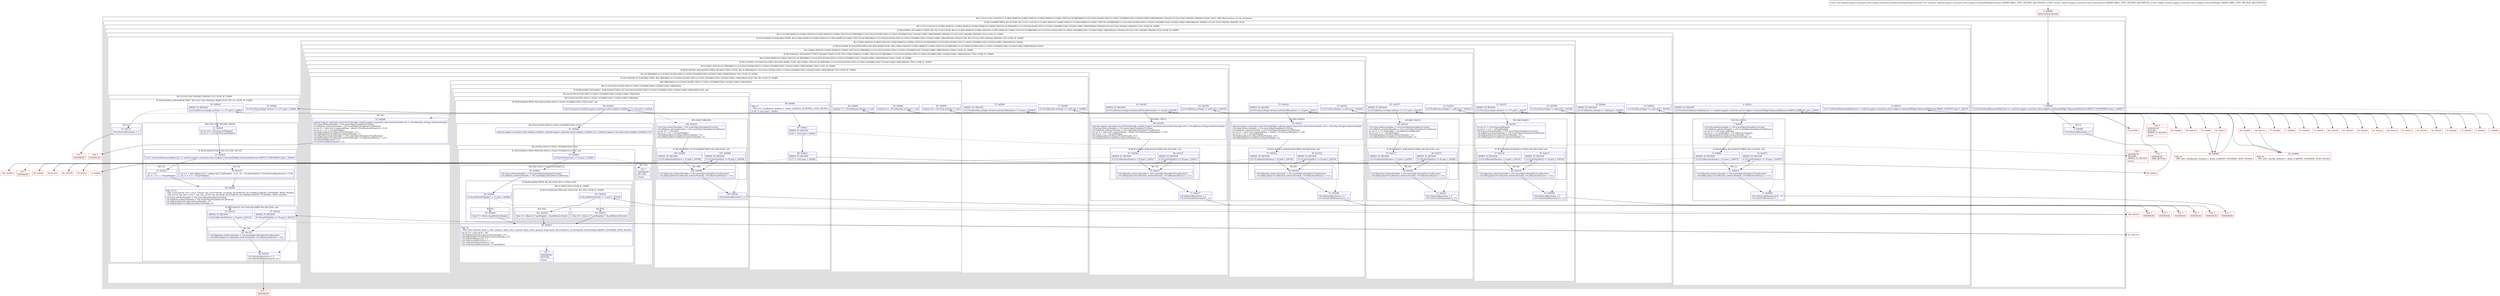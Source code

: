 digraph "CFG forandroid.support.constraint.solver.widgets.Optimizer.checkVerticalSimpleDependency(Landroid\/support\/constraint\/solver\/widgets\/ConstraintWidgetContainer;Landroid\/support\/constraint\/solver\/LinearSystem;Landroid\/support\/constraint\/solver\/widgets\/ConstraintWidget;)V" {
subgraph cluster_Region_1867225156 {
label = "R(1:(1:2)(1:(3:7|(1:11)|12)(1:(1:(3:36|(1:40)|41)(1:(3:46|(1:50)|51)(1:(3:56|(1:60)|61)(1:(3:66|(1:70)|71)(1:(4:78|81|84|(1:(1:(2:(2:91|(2:(4:93|(1:95)(1:(1:102)(1:103))|96|123)|(1:122)))|(3:104|(1:108)|109)))))(1:76))))))(1:(5:21|(1:23)(1:30)|24|(1:28)|29)(1:31))))) | DECL_VAR: float position, int top, int bottom\l";
node [shape=record,color=blue];
subgraph cluster_IfRegion_800837730 {
label = "IF [B:1:0x0006] THEN: R(1:2) ELSE: R(1:(3:7|(1:11)|12)(1:(1:(3:36|(1:40)|41)(1:(3:46|(1:50)|51)(1:(3:56|(1:60)|61)(1:(3:66|(1:70)|71)(1:(4:78|81|84|(1:(1:(2:(2:91|(2:(4:93|(1:95)(1:(1:102)(1:103))|96|123)|(1:122)))|(3:104|(1:108)|109)))))(1:76))))))(1:(5:21|(1:23)(1:30)|24|(1:28)|29)(1:31))))";
node [shape=record,color=blue];
Node_1 [shape=record,label="{1\:\ 0x0006|if (r19.mVerticalDimensionBehaviour == android.support.constraint.solver.widgets.ConstraintWidget.DimensionBehaviour.MATCH_CONSTRAINT) goto L_0x0008\l}"];
subgraph cluster_Region_2104662229 {
label = "R(1:2)";
node [shape=record,color=blue];
Node_2 [shape=record,label="{2\:\ 0x0008|r19.mVerticalResolution = 1\l}"];
}
subgraph cluster_Region_565067450 {
label = "R(1:(3:7|(1:11)|12)(1:(1:(3:36|(1:40)|41)(1:(3:46|(1:50)|51)(1:(3:56|(1:60)|61)(1:(3:66|(1:70)|71)(1:(4:78|81|84|(1:(1:(2:(2:91|(2:(4:93|(1:95)(1:(1:102)(1:103))|96|123)|(1:122)))|(3:104|(1:108)|109)))))(1:76))))))(1:(5:21|(1:23)(1:30)|24|(1:28)|29)(1:31)))) | ELSE_IF_CHAIN\l";
node [shape=record,color=blue];
subgraph cluster_IfRegion_303307635 {
label = "IF [B:4:0x0014, B:6:0x001c] THEN: R(3:7|(1:11)|12) ELSE: R(1:(1:(3:36|(1:40)|41)(1:(3:46|(1:50)|51)(1:(3:56|(1:60)|61)(1:(3:66|(1:70)|71)(1:(4:78|81|84|(1:(1:(2:(2:91|(2:(4:93|(1:95)(1:(1:102)(1:103))|96|123)|(1:122)))|(3:104|(1:108)|109)))))(1:76))))))(1:(5:21|(1:23)(1:30)|24|(1:28)|29)(1:31))) | ELSE_IF_CHAIN\l";
node [shape=record,color=blue];
Node_4 [shape=record,label="{4\:\ 0x0014|if (r17.mVerticalDimensionBehaviour != android.support.constraint.solver.widgets.ConstraintWidget.DimensionBehaviour.WRAP_CONTENT) goto L_0x0016\l}"];
Node_6 [shape=record,label="{6\:\ 0x001c|ADDED_TO_REGION\l|if (r19.mVerticalDimensionBehaviour == android.support.constraint.solver.widgets.ConstraintWidget.DimensionBehaviour.MATCH_PARENT) goto L_0x001e\l}"];
subgraph cluster_Region_626515828 {
label = "R(3:7|(1:11)|12)";
node [shape=record,color=blue];
Node_7 [shape=record,label="{7\:\ 0x001e|r19.mTop.mSolverVariable = r18.createObjectVariable(r19.mTop)\lr19.mBottom.mSolverVariable = r18.createObjectVariable(r19.mBottom)\lint int r11 = r19.mTop.mMargin\lint int r1 = r17.getHeight() \- r19.mBottom.mMargin\lr18.addEquality(r19.mTop.mSolverVariable, r11)\lr18.addEquality(r19.mBottom.mSolverVariable, r1)\l}"];
subgraph cluster_IfRegion_1675489683 {
label = "IF [B:8:0x006a, B:10:0x0072] THEN: R(1:11) ELSE: null";
node [shape=record,color=blue];
Node_8 [shape=record,label="{8\:\ 0x006a|ADDED_TO_REGION\l|if (r19.mBaselineDistance \> 0) goto L_0x0074\l}"];
Node_10 [shape=record,label="{10\:\ 0x0072|ADDED_TO_REGION\l|if (r19.getVisibility() == 8) goto L_0x0074\l}"];
subgraph cluster_Region_346222299 {
label = "R(1:11)";
node [shape=record,color=blue];
Node_11 [shape=record,label="{11\:\ 0x0074|r19.mBaseline.mSolverVariable = r18.createObjectVariable(r19.mBaseline)\lr18.addEquality(r19.mBaseline.mSolverVariable, r19.mBaselineDistance + r11)\l}"];
}
}
Node_12 [shape=record,label="{12\:\ 0x0094|r19.setVerticalDimension(r11, r1)\lr19.mVerticalResolution = 2\l}"];
}
subgraph cluster_Region_176191757 {
label = "R(1:(1:(3:36|(1:40)|41)(1:(3:46|(1:50)|51)(1:(3:56|(1:60)|61)(1:(3:66|(1:70)|71)(1:(4:78|81|84|(1:(1:(2:(2:91|(2:(4:93|(1:95)(1:(1:102)(1:103))|96|123)|(1:122)))|(3:104|(1:108)|109)))))(1:76))))))(1:(5:21|(1:23)(1:30)|24|(1:28)|29)(1:31))) | ELSE_IF_CHAIN\l";
node [shape=record,color=blue];
subgraph cluster_IfRegion_1510726921 {
label = "IF [B:14:0x00a6, B:16:0x00ae] THEN: R(1:(3:36|(1:40)|41)(1:(3:46|(1:50)|51)(1:(3:56|(1:60)|61)(1:(3:66|(1:70)|71)(1:(4:78|81|84|(1:(1:(2:(2:91|(2:(4:93|(1:95)(1:(1:102)(1:103))|96|123)|(1:122)))|(3:104|(1:108)|109)))))(1:76)))))) ELSE: R(1:(5:21|(1:23)(1:30)|24|(1:28)|29)(1:31)) | ELSE_IF_CHAIN\l";
node [shape=record,color=blue];
Node_14 [shape=record,label="{14\:\ 0x00a6|if (r19.mTop.mTarget == null) goto L_0x0183\l}"];
Node_16 [shape=record,label="{16\:\ 0x00ae|ADDED_TO_REGION\l|if (r19.mBottom.mTarget == null) goto L_0x0183\l}"];
subgraph cluster_Region_1760991928 {
label = "R(1:(3:36|(1:40)|41)(1:(3:46|(1:50)|51)(1:(3:56|(1:60)|61)(1:(3:66|(1:70)|71)(1:(4:78|81|84|(1:(1:(2:(2:91|(2:(4:93|(1:95)(1:(1:102)(1:103))|96|123)|(1:122)))|(3:104|(1:108)|109)))))(1:76))))))";
node [shape=record,color=blue];
subgraph cluster_IfRegion_1680584540 {
label = "IF [B:33:0x0189, B:35:0x0195] THEN: R(3:36|(1:40)|41) ELSE: R(1:(3:46|(1:50)|51)(1:(3:56|(1:60)|61)(1:(3:66|(1:70)|71)(1:(4:78|81|84|(1:(1:(2:(2:91|(2:(4:93|(1:95)(1:(1:102)(1:103))|96|123)|(1:122)))|(3:104|(1:108)|109)))))(1:76)))))";
node [shape=record,color=blue];
Node_33 [shape=record,label="{33\:\ 0x0189|if (r19.mTop.mTarget != null) goto L_0x018b\l}"];
Node_35 [shape=record,label="{35\:\ 0x0195|ADDED_TO_REGION\l|if (r19.mTop.mTarget.mOwner == r17) goto L_0x0197\l}"];
subgraph cluster_Region_440838333 {
label = "R(3:36|(1:40)|41)";
node [shape=record,color=blue];
Node_36 [shape=record,label="{36\:\ 0x0197|int int r11 = r19.mTop.getMargin()\lint int r1 = r11 + r19.getHeight()\lr19.mTop.mSolverVariable = r18.createObjectVariable(r19.mTop)\lr19.mBottom.mSolverVariable = r18.createObjectVariable(r19.mBottom)\lr18.addEquality(r19.mTop.mSolverVariable, r11)\lr18.addEquality(r19.mBottom.mSolverVariable, r1)\l}"];
subgraph cluster_IfRegion_1844112069 {
label = "IF [B:37:0x01df, B:39:0x01e7] THEN: R(1:40) ELSE: null";
node [shape=record,color=blue];
Node_37 [shape=record,label="{37\:\ 0x01df|ADDED_TO_REGION\l|if (r19.mBaselineDistance \> 0) goto L_0x01e9\l}"];
Node_39 [shape=record,label="{39\:\ 0x01e7|ADDED_TO_REGION\l|if (r19.getVisibility() == 8) goto L_0x01e9\l}"];
subgraph cluster_Region_2076462237 {
label = "R(1:40)";
node [shape=record,color=blue];
Node_40 [shape=record,label="{40\:\ 0x01e9|r19.mBaseline.mSolverVariable = r18.createObjectVariable(r19.mBaseline)\lr18.addEquality(r19.mBaseline.mSolverVariable, r19.mBaselineDistance + r11)\l}"];
}
}
Node_41 [shape=record,label="{41\:\ 0x0209|r19.mVerticalResolution = 2\lr19.setVerticalDimension(r11, r1)\l}"];
}
subgraph cluster_Region_1762496996 {
label = "R(1:(3:46|(1:50)|51)(1:(3:56|(1:60)|61)(1:(3:66|(1:70)|71)(1:(4:78|81|84|(1:(1:(2:(2:91|(2:(4:93|(1:95)(1:(1:102)(1:103))|96|123)|(1:122)))|(3:104|(1:108)|109)))))(1:76))))) | ELSE_IF_CHAIN\l";
node [shape=record,color=blue];
subgraph cluster_IfRegion_905110823 {
label = "IF [B:43:0x021b, B:45:0x0227] THEN: R(3:46|(1:50)|51) ELSE: R(1:(3:56|(1:60)|61)(1:(3:66|(1:70)|71)(1:(4:78|81|84|(1:(1:(2:(2:91|(2:(4:93|(1:95)(1:(1:102)(1:103))|96|123)|(1:122)))|(3:104|(1:108)|109)))))(1:76)))) | ELSE_IF_CHAIN\l";
node [shape=record,color=blue];
Node_43 [shape=record,label="{43\:\ 0x021b|if (r19.mBottom.mTarget != null) goto L_0x021d\l}"];
Node_45 [shape=record,label="{45\:\ 0x0227|ADDED_TO_REGION\l|if (r19.mBottom.mTarget.mOwner == r17) goto L_0x0229\l}"];
subgraph cluster_Region_584240572 {
label = "R(3:46|(1:50)|51)";
node [shape=record,color=blue];
Node_46 [shape=record,label="{46\:\ 0x0229|r19.mTop.mSolverVariable = r18.createObjectVariable(r19.mTop)\lr19.mBottom.mSolverVariable = r18.createObjectVariable(r19.mBottom)\lint int r1 = r17.getHeight() \- r19.mBottom.getMargin()\lint int r11 = r1 \- r19.getHeight()\lr18.addEquality(r19.mTop.mSolverVariable, r11)\lr18.addEquality(r19.mBottom.mSolverVariable, r1)\l}"];
subgraph cluster_IfRegion_203091338 {
label = "IF [B:47:0x0277, B:49:0x027f] THEN: R(1:50) ELSE: null";
node [shape=record,color=blue];
Node_47 [shape=record,label="{47\:\ 0x0277|ADDED_TO_REGION\l|if (r19.mBaselineDistance \> 0) goto L_0x0281\l}"];
Node_49 [shape=record,label="{49\:\ 0x027f|ADDED_TO_REGION\l|if (r19.getVisibility() == 8) goto L_0x0281\l}"];
subgraph cluster_Region_133391452 {
label = "R(1:50)";
node [shape=record,color=blue];
Node_50 [shape=record,label="{50\:\ 0x0281|r19.mBaseline.mSolverVariable = r18.createObjectVariable(r19.mBaseline)\lr18.addEquality(r19.mBaseline.mSolverVariable, r19.mBaselineDistance + r11)\l}"];
}
}
Node_51 [shape=record,label="{51\:\ 0x02a1|r19.mVerticalResolution = 2\lr19.setVerticalDimension(r11, r1)\l}"];
}
subgraph cluster_Region_916230670 {
label = "R(1:(3:56|(1:60)|61)(1:(3:66|(1:70)|71)(1:(4:78|81|84|(1:(1:(2:(2:91|(2:(4:93|(1:95)(1:(1:102)(1:103))|96|123)|(1:122)))|(3:104|(1:108)|109)))))(1:76)))) | ELSE_IF_CHAIN\l";
node [shape=record,color=blue];
subgraph cluster_IfRegion_857450376 {
label = "IF [B:53:0x02b3, B:55:0x02c0] THEN: R(3:56|(1:60)|61) ELSE: R(1:(3:66|(1:70)|71)(1:(4:78|81|84|(1:(1:(2:(2:91|(2:(4:93|(1:95)(1:(1:102)(1:103))|96|123)|(1:122)))|(3:104|(1:108)|109)))))(1:76))) | ELSE_IF_CHAIN\l";
node [shape=record,color=blue];
Node_53 [shape=record,label="{53\:\ 0x02b3|if (r19.mTop.mTarget != null) goto L_0x02b5\l}"];
Node_55 [shape=record,label="{55\:\ 0x02c0|ADDED_TO_REGION\l|if (r19.mTop.mTarget.mOwner.mVerticalResolution == 2) goto L_0x02c2\l}"];
subgraph cluster_Region_1078705275 {
label = "R(3:56|(1:60)|61)";
node [shape=record,color=blue];
Node_56 [shape=record,label="{56\:\ 0x02c2|android.support.constraint.solver.SolverVariable android.support.constraint.solver.SolverVariable r10 = r19.mTop.mTarget.mSolverVariable\lr19.mTop.mSolverVariable = r18.createObjectVariable(r19.mTop)\lr19.mBottom.mSolverVariable = r18.createObjectVariable(r19.mBottom)\lint int r11 = (int) (r10.computedValue + ((float) r19.mTop.getMargin()) + 0.5f)\lint int r1 = r11 + r19.getHeight()\lr18.addEquality(r19.mTop.mSolverVariable, r11)\lr18.addEquality(r19.mBottom.mSolverVariable, r1)\l}"];
subgraph cluster_IfRegion_300066577 {
label = "IF [B:57:0x031a, B:59:0x0322] THEN: R(1:60) ELSE: null";
node [shape=record,color=blue];
Node_57 [shape=record,label="{57\:\ 0x031a|ADDED_TO_REGION\l|if (r19.mBaselineDistance \> 0) goto L_0x0324\l}"];
Node_59 [shape=record,label="{59\:\ 0x0322|ADDED_TO_REGION\l|if (r19.getVisibility() == 8) goto L_0x0324\l}"];
subgraph cluster_Region_1656775788 {
label = "R(1:60)";
node [shape=record,color=blue];
Node_60 [shape=record,label="{60\:\ 0x0324|r19.mBaseline.mSolverVariable = r18.createObjectVariable(r19.mBaseline)\lr18.addEquality(r19.mBaseline.mSolverVariable, r19.mBaselineDistance + r11)\l}"];
}
}
Node_61 [shape=record,label="{61\:\ 0x0344|r19.mVerticalResolution = 2\lr19.setVerticalDimension(r11, r1)\l}"];
}
subgraph cluster_Region_1246719514 {
label = "R(1:(3:66|(1:70)|71)(1:(4:78|81|84|(1:(1:(2:(2:91|(2:(4:93|(1:95)(1:(1:102)(1:103))|96|123)|(1:122)))|(3:104|(1:108)|109)))))(1:76))) | ELSE_IF_CHAIN\l";
node [shape=record,color=blue];
subgraph cluster_IfRegion_412195263 {
label = "IF [B:63:0x0356, B:65:0x0363] THEN: R(3:66|(1:70)|71) ELSE: R(1:(4:78|81|84|(1:(1:(2:(2:91|(2:(4:93|(1:95)(1:(1:102)(1:103))|96|123)|(1:122)))|(3:104|(1:108)|109)))))(1:76)) | ELSE_IF_CHAIN\l";
node [shape=record,color=blue];
Node_63 [shape=record,label="{63\:\ 0x0356|if (r19.mBottom.mTarget != null) goto L_0x0358\l}"];
Node_65 [shape=record,label="{65\:\ 0x0363|ADDED_TO_REGION\l|if (r19.mBottom.mTarget.mOwner.mVerticalResolution == 2) goto L_0x0365\l}"];
subgraph cluster_Region_136908671 {
label = "R(3:66|(1:70)|71)";
node [shape=record,color=blue];
Node_66 [shape=record,label="{66\:\ 0x0365|android.support.constraint.solver.SolverVariable android.support.constraint.solver.SolverVariable r10 = r19.mBottom.mTarget.mSolverVariable\lr19.mTop.mSolverVariable = r18.createObjectVariable(r19.mTop)\lr19.mBottom.mSolverVariable = r18.createObjectVariable(r19.mBottom)\lint int r1 = (int) ((r10.computedValue \- ((float) r19.mBottom.getMargin())) + 0.5f)\lint int r11 = r1 \- r19.getHeight()\lr18.addEquality(r19.mTop.mSolverVariable, r11)\lr18.addEquality(r19.mBottom.mSolverVariable, r1)\l}"];
subgraph cluster_IfRegion_1985501890 {
label = "IF [B:67:0x03bd, B:69:0x03c5] THEN: R(1:70) ELSE: null";
node [shape=record,color=blue];
Node_67 [shape=record,label="{67\:\ 0x03bd|ADDED_TO_REGION\l|if (r19.mBaselineDistance \> 0) goto L_0x03c7\l}"];
Node_69 [shape=record,label="{69\:\ 0x03c5|ADDED_TO_REGION\l|if (r19.getVisibility() == 8) goto L_0x03c7\l}"];
subgraph cluster_Region_1150038291 {
label = "R(1:70)";
node [shape=record,color=blue];
Node_70 [shape=record,label="{70\:\ 0x03c7|r19.mBaseline.mSolverVariable = r18.createObjectVariable(r19.mBaseline)\lr18.addEquality(r19.mBaseline.mSolverVariable, r19.mBaselineDistance + r11)\l}"];
}
}
Node_71 [shape=record,label="{71\:\ 0x03e7|r19.mVerticalResolution = 2\lr19.setVerticalDimension(r11, r1)\l}"];
}
subgraph cluster_Region_1921429815 {
label = "R(1:(4:78|81|84|(1:(1:(2:(2:91|(2:(4:93|(1:95)(1:(1:102)(1:103))|96|123)|(1:122)))|(3:104|(1:108)|109)))))(1:76)) | ELSE_IF_CHAIN\l";
node [shape=record,color=blue];
subgraph cluster_IfRegion_1124609731 {
label = "IF [B:73:0x03f9, B:75:0x0406] THEN: R(4:78|81|84|(1:(1:(2:(2:91|(2:(4:93|(1:95)(1:(1:102)(1:103))|96|123)|(1:122)))|(3:104|(1:108)|109))))) ELSE: R(1:76) | ELSE_IF_CHAIN\l";
node [shape=record,color=blue];
Node_73 [shape=record,label="{73\:\ 0x03f9|if (r19.mBaseline.mTarget == null) goto L_0x0484\l}"];
Node_75 [shape=record,label="{75\:\ 0x0406|ADDED_TO_REGION\l|if (r19.mBaseline.mTarget.mOwner.mVerticalResolution != 2) goto L_0x0484\l}"];
subgraph cluster_Region_2073797908 {
label = "R(4:78|81|84|(1:(1:(2:(2:91|(2:(4:93|(1:95)(1:(1:102)(1:103))|96|123)|(1:122)))|(3:104|(1:108)|109)))))";
node [shape=record,color=blue];
Node_78 [shape=record,label="{78\:\ 0x048a|boolean r6 = r19.mBaseline.mTarget != null\l}"];
Node_81 [shape=record,label="{81\:\ 0x0493|boolean r8 = r19.mTop.mTarget != null\l}"];
Node_84 [shape=record,label="{84\:\ 0x049c|boolean r7 = r19.mBottom.mTarget != null\l}"];
subgraph cluster_Region_1472207740 {
label = "R(1:(1:(2:(2:91|(2:(4:93|(1:95)(1:(1:102)(1:103))|96|123)|(1:122)))|(3:104|(1:108)|109))))";
node [shape=record,color=blue];
subgraph cluster_IfRegion_2127778093 {
label = "IF [B:86:0x049f, B:87:0x04a1, B:88:0x04a3] THEN: R(1:(2:(2:91|(2:(4:93|(1:95)(1:(1:102)(1:103))|96|123)|(1:122)))|(3:104|(1:108)|109))) ELSE: null";
node [shape=record,color=blue];
Node_86 [shape=record,label="{86\:\ 0x049f|PHI: r7 \l  PHI: (r7v1 'hasBottom' boolean) =  binds: [] A[DONT_GENERATE, DONT_INLINE]\l|if (r6 != true) goto L_0x04a1\l}"];
Node_87 [shape=record,label="{87\:\ 0x04a1|ADDED_TO_REGION\l|if (r8 != true) goto L_0x04a3\l}"];
Node_88 [shape=record,label="{88\:\ 0x04a3|ADDED_TO_REGION\l|if (r7 != true) goto L_0x04a5\l}"];
subgraph cluster_Region_1668990220 {
label = "R(1:(2:(2:91|(2:(4:93|(1:95)(1:(1:102)(1:103))|96|123)|(1:122)))|(3:104|(1:108)|109)))";
node [shape=record,color=blue];
subgraph cluster_Region_615702365 {
label = "R(2:(2:91|(2:(4:93|(1:95)(1:(1:102)(1:103))|96|123)|(1:122)))|(3:104|(1:108)|109))";
node [shape=record,color=blue];
subgraph cluster_IfRegion_651072318 {
label = "IF [B:90:0x04a9] THEN: R(2:91|(2:(4:93|(1:95)(1:(1:102)(1:103))|96|123)|(1:122))) ELSE: null";
node [shape=record,color=blue];
Node_90 [shape=record,label="{90\:\ 0x04a9|if ((r19 instanceof android.support.constraint.solver.widgets.Guideline) == true) goto L_0x04ab\l}"];
subgraph cluster_Region_925532877 {
label = "R(2:91|(2:(4:93|(1:95)(1:(1:102)(1:103))|96|123)|(1:122)))";
node [shape=record,color=blue];
Node_91 [shape=record,label="{91\:\ 0x04ab|android.support.constraint.solver.widgets.Guideline android.support.constraint.solver.widgets.Guideline r4 = (android.support.constraint.solver.widgets.Guideline) r19\l}"];
subgraph cluster_Region_1895987040 {
label = "R(2:(4:93|(1:95)(1:(1:102)(1:103))|96|123)|(1:122))";
node [shape=record,color=blue];
subgraph cluster_IfRegion_1402267452 {
label = "IF [B:92:0x04b3] THEN: R(4:93|(1:95)(1:(1:102)(1:103))|96|123) ELSE: null";
node [shape=record,color=blue];
Node_92 [shape=record,label="{92\:\ 0x04b3|if (r4.getOrientation() == 0) goto L_0x04b5\l}"];
subgraph cluster_Region_825671359 {
label = "R(4:93|(1:95)(1:(1:102)(1:103))|96|123)";
node [shape=record,color=blue];
Node_93 [shape=record,label="{93\:\ 0x04b5|r19.mTop.mSolverVariable = r18.createObjectVariable(r19.mTop)\lr19.mBottom.mSolverVariable = r18.createObjectVariable(r19.mBottom)\l}"];
subgraph cluster_IfRegion_634012092 {
label = "IF [B:94:0x04db] THEN: R(1:95) ELSE: R(1:(1:102)(1:103))";
node [shape=record,color=blue];
Node_94 [shape=record,label="{94\:\ 0x04db|if (r4.getRelativeBegin() != \-1) goto L_0x04dd\l}"];
subgraph cluster_Region_1294611328 {
label = "R(1:95)";
node [shape=record,color=blue];
Node_95 [shape=record,label="{95\:\ 0x04dd|float r9 = (float) r4.getRelativeBegin()\l}"];
}
subgraph cluster_Region_1147510505 {
label = "R(1:(1:102)(1:103)) | ELSE_IF_CHAIN\l";
node [shape=record,color=blue];
subgraph cluster_IfRegion_779480066 {
label = "IF [B:101:0x0524] THEN: R(1:102) ELSE: R(1:103) | ELSE_IF_CHAIN\l";
node [shape=record,color=blue];
Node_101 [shape=record,label="{101\:\ 0x0524|if (r4.getRelativeEnd() != \-1) goto L_0x0526\l}"];
subgraph cluster_Region_1521239031 {
label = "R(1:102)";
node [shape=record,color=blue];
Node_102 [shape=record,label="{102\:\ 0x0526|float r9 = (float) (r17.getHeight() \- r4.getRelativeEnd())\l}"];
}
subgraph cluster_Region_765210303 {
label = "R(1:103)";
node [shape=record,color=blue];
Node_103 [shape=record,label="{103\:\ 0x0531|float r9 = ((float) r17.getHeight()) * r4.getRelativePercent()\l}"];
}
}
}
}
Node_96 [shape=record,label="{96\:\ 0x04e2|PHI: r9 \l  PHI: (r9v3 'position' float) = (r9v1 'position' float), (r9v2 'position' float), (r9v4 'position' float) binds: [B:103:0x0531, B:102:0x0526, B:95:0x04dd] A[DONT_GENERATE, DONT_INLINE]\l|int int r13 = (int) (0.5f + r9)\lr18.addEquality(r19.mTop.mSolverVariable, r13)\lr18.addEquality(r19.mBottom.mSolverVariable, r13)\lr19.mVerticalResolution = 2\lr19.mHorizontalResolution = 2\lr19.setVerticalDimension(r13, r13)\lr19.setHorizontalDimension(0, r17.getWidth())\l}"];
Node_123 [shape=record,label="{123\:\ ?|SYNTHETIC\lRETURN\l|return\l}"];
}
}
subgraph cluster_Region_1990195471 {
label = "R(1:122)";
node [shape=record,color=blue];
Node_122 [shape=record,label="{122\:\ ?|SYNTHETIC\lRETURN\l|return\l}"];
}
}
}
}
subgraph cluster_Region_722183270 {
label = "R(3:104|(1:108)|109)";
node [shape=record,color=blue];
Node_104 [shape=record,label="{104\:\ 0x053d|r19.mTop.mSolverVariable = r18.createObjectVariable(r19.mTop)\lr19.mBottom.mSolverVariable = r18.createObjectVariable(r19.mBottom)\lint int r11 = r19.getY()\lint int r1 = r11 + r19.getHeight()\lr18.addEquality(r19.mTop.mSolverVariable, r11)\lr18.addEquality(r19.mBottom.mSolverVariable, r1)\l}"];
subgraph cluster_IfRegion_614122369 {
label = "IF [B:105:0x0581, B:107:0x0589] THEN: R(1:108) ELSE: null";
node [shape=record,color=blue];
Node_105 [shape=record,label="{105\:\ 0x0581|ADDED_TO_REGION\l|if (r19.mBaselineDistance \> 0) goto L_0x058b\l}"];
Node_107 [shape=record,label="{107\:\ 0x0589|ADDED_TO_REGION\l|if (r19.getVisibility() == 8) goto L_0x058b\l}"];
subgraph cluster_Region_297744107 {
label = "R(1:108)";
node [shape=record,color=blue];
Node_108 [shape=record,label="{108\:\ 0x058b|r19.mBaseline.mSolverVariable = r18.createObjectVariable(r19.mBaseline)\lr18.addEquality(r19.mBaseline.mSolverVariable, r19.mBaselineDistance + r11)\l}"];
}
}
Node_109 [shape=record,label="{109\:\ 0x05ab|r19.mVerticalResolution = 2\l}"];
}
}
}
}
}
}
subgraph cluster_Region_815939943 {
label = "R(1:76)";
node [shape=record,color=blue];
Node_76 [shape=record,label="{76\:\ 0x0408|android.support.constraint.solver.SolverVariable android.support.constraint.solver.SolverVariable r10 = r19.mBaseline.mTarget.mSolverVariable\lr19.mTop.mSolverVariable = r18.createObjectVariable(r19.mTop)\lr19.mBottom.mSolverVariable = r18.createObjectVariable(r19.mBottom)\lint int r11 = (int) ((r10.computedValue \- ((float) r19.mBaselineDistance)) + 0.5f)\lint int r1 = r11 + r19.getHeight()\lr18.addEquality(r19.mTop.mSolverVariable, r11)\lr18.addEquality(r19.mBottom.mSolverVariable, r1)\lr19.mBaseline.mSolverVariable = r18.createObjectVariable(r19.mBaseline)\lr18.addEquality(r19.mBaseline.mSolverVariable, r19.mBaselineDistance + r11)\lr19.mVerticalResolution = 2\lr19.setVerticalDimension(r11, r1)\l}"];
}
}
}
}
}
}
}
}
}
}
}
subgraph cluster_Region_1187055877 {
label = "R(1:(5:21|(1:23)(1:30)|24|(1:28)|29)(1:31)) | ELSE_IF_CHAIN\l";
node [shape=record,color=blue];
subgraph cluster_IfRegion_784029154 {
label = "IF [B:18:0x00ba, B:20:0x00c6] THEN: R(5:21|(1:23)(1:30)|24|(1:28)|29) ELSE: R(1:31) | ELSE_IF_CHAIN\l";
node [shape=record,color=blue];
Node_18 [shape=record,label="{18\:\ 0x00ba|if (r19.mTop.mTarget.mOwner == r17) goto L_0x00bc\l}"];
Node_20 [shape=record,label="{20\:\ 0x00c6|ADDED_TO_REGION\l|if (r19.mBottom.mTarget.mOwner == r17) goto L_0x00c8\l}"];
subgraph cluster_Region_1339019636 {
label = "R(5:21|(1:23)(1:30)|24|(1:28)|29)";
node [shape=record,color=blue];
Node_21 [shape=record,label="{21\:\ 0x00c8|int int r12 = r19.mTop.getMargin()\lint int r2 = r19.mBottom.getMargin()\l}"];
subgraph cluster_IfRegion_660965051 {
label = "IF [B:22:0x00e0] THEN: R(1:23) ELSE: R(1:30)";
node [shape=record,color=blue];
Node_22 [shape=record,label="{22\:\ 0x00e0|if (r17.mVerticalDimensionBehaviour == android.support.constraint.solver.widgets.ConstraintWidget.DimensionBehaviour.MATCH_CONSTRAINT) goto L_0x00e2\l}"];
subgraph cluster_Region_1401068885 {
label = "R(1:23)";
node [shape=record,color=blue];
Node_23 [shape=record,label="{23\:\ 0x00e2|r11 = r12\lint r1 = r11 + r19.getHeight()\l}"];
}
subgraph cluster_Region_2091832536 {
label = "R(1:30)";
node [shape=record,color=blue];
Node_30 [shape=record,label="{30\:\ 0x0159|int r11 = (int) (((float) r12) + (((float) (((r17.getHeight() \- r12) \- r2) \- r19.getHeight())) * r19.mVerticalBiasPercent) + 0.5f)\lint r1 = r11 + r19.getHeight()\l}"];
}
}
Node_24 [shape=record,label="{24\:\ 0x00e9|PHI: r1 r11 \l  PHI: (r1v8 'bottom' int) = (r1v7 'bottom' int), (r1v9 'bottom' int) binds: [B:30:0x0159, B:23:0x00e2] A[DONT_GENERATE, DONT_INLINE]\l  PHI: (r11v8 'top' int) = (r11v7 'top' int), (r11v9 'top' int) binds: [B:30:0x0159, B:23:0x00e2] A[DONT_GENERATE, DONT_INLINE]\l|r19.mTop.mSolverVariable = r18.createObjectVariable(r19.mTop)\lr19.mBottom.mSolverVariable = r18.createObjectVariable(r19.mBottom)\lr18.addEquality(r19.mTop.mSolverVariable, r11)\lr18.addEquality(r19.mBottom.mSolverVariable, r1)\l}"];
subgraph cluster_IfRegion_1427234589 {
label = "IF [B:25:0x0123, B:27:0x012b] THEN: R(1:28) ELSE: null";
node [shape=record,color=blue];
Node_25 [shape=record,label="{25\:\ 0x0123|ADDED_TO_REGION\l|if (r19.mBaselineDistance \> 0) goto L_0x012d\l}"];
Node_27 [shape=record,label="{27\:\ 0x012b|ADDED_TO_REGION\l|if (r19.getVisibility() == 8) goto L_0x012d\l}"];
subgraph cluster_Region_458653083 {
label = "R(1:28)";
node [shape=record,color=blue];
Node_28 [shape=record,label="{28\:\ 0x012d|r19.mBaseline.mSolverVariable = r18.createObjectVariable(r19.mBaseline)\lr18.addEquality(r19.mBaseline.mSolverVariable, r19.mBaselineDistance + r11)\l}"];
}
}
Node_29 [shape=record,label="{29\:\ 0x014d|r19.mVerticalResolution = 2\lr19.setVerticalDimension(r11, r1)\l}"];
}
subgraph cluster_Region_1874214742 {
label = "R(1:31)";
node [shape=record,color=blue];
Node_31 [shape=record,label="{31\:\ 0x017c|r19.mVerticalResolution = 1\l}"];
}
}
}
}
}
}
}
}
}
Node_0 [shape=record,color=red,label="{0\:\ 0x0000|MTH_ENTER_BLOCK\l}"];
Node_3 [shape=record,color=red,label="{3\:\ 0x000e}"];
Node_5 [shape=record,color=red,label="{5\:\ 0x0016}"];
Node_9 [shape=record,color=red,label="{9\:\ 0x006c}"];
Node_13 [shape=record,color=red,label="{13\:\ 0x00a0}"];
Node_15 [shape=record,color=red,label="{15\:\ 0x00a8}"];
Node_17 [shape=record,color=red,label="{17\:\ 0x00b0}"];
Node_19 [shape=record,color=red,label="{19\:\ 0x00bc}"];
Node_26 [shape=record,color=red,label="{26\:\ 0x0125}"];
Node_32 [shape=record,color=red,label="{32\:\ 0x0183}"];
Node_34 [shape=record,color=red,label="{34\:\ 0x018b}"];
Node_38 [shape=record,color=red,label="{38\:\ 0x01e1}"];
Node_42 [shape=record,color=red,label="{42\:\ 0x0215}"];
Node_44 [shape=record,color=red,label="{44\:\ 0x021d}"];
Node_48 [shape=record,color=red,label="{48\:\ 0x0279}"];
Node_52 [shape=record,color=red,label="{52\:\ 0x02ad}"];
Node_54 [shape=record,color=red,label="{54\:\ 0x02b5}"];
Node_58 [shape=record,color=red,label="{58\:\ 0x031c}"];
Node_62 [shape=record,color=red,label="{62\:\ 0x0350}"];
Node_64 [shape=record,color=red,label="{64\:\ 0x0358}"];
Node_68 [shape=record,color=red,label="{68\:\ 0x03bf}"];
Node_72 [shape=record,color=red,label="{72\:\ 0x03f3}"];
Node_74 [shape=record,color=red,label="{74\:\ 0x03fb}"];
Node_77 [shape=record,color=red,label="{77\:\ 0x0484}"];
Node_79 [shape=record,color=red,label="{79\:\ 0x048c}"];
Node_80 [shape=record,color=red,label="{80\:\ 0x048d|PHI: r6 \l  PHI: (r6v1 'hasBaseline' boolean) =  binds: [] A[DONT_GENERATE, DONT_INLINE]\l}"];
Node_82 [shape=record,color=red,label="{82\:\ 0x0495}"];
Node_83 [shape=record,color=red,label="{83\:\ 0x0496|PHI: r8 \l  PHI: (r8v1 'hasTop' boolean) =  binds: [] A[DONT_GENERATE, DONT_INLINE]\l}"];
Node_85 [shape=record,color=red,label="{85\:\ 0x049e}"];
Node_89 [shape=record,color=red,label="{89\:\ 0x04a5}"];
Node_97 [shape=record,color=red,label="{97\:\ 0x0517}"];
Node_98 [shape=record,color=red,label="{98\:\ 0x051a}"];
Node_99 [shape=record,color=red,label="{99\:\ 0x051d}"];
Node_100 [shape=record,color=red,label="{100\:\ 0x051f}"];
Node_106 [shape=record,color=red,label="{106\:\ 0x0583}"];
Node_110 [shape=record,color=red,label="{110\:\ ?|SYNTHETIC\lORIG_RETURN\l}"];
Node_111 [shape=record,color=red,label="{111\:\ ?|SYNTHETIC\l}"];
Node_112 [shape=record,color=red,label="{112\:\ ?|SYNTHETIC\l}"];
Node_113 [shape=record,color=red,label="{113\:\ ?|SYNTHETIC\l}"];
Node_114 [shape=record,color=red,label="{114\:\ ?|SYNTHETIC\l}"];
Node_115 [shape=record,color=red,label="{115\:\ ?|SYNTHETIC\l}"];
Node_116 [shape=record,color=red,label="{116\:\ ?|SYNTHETIC\l}"];
Node_117 [shape=record,color=red,label="{117\:\ ?|SYNTHETIC\l}"];
Node_118 [shape=record,color=red,label="{118\:\ ?|SYNTHETIC\l}"];
Node_119 [shape=record,color=red,label="{119\:\ ?|SYNTHETIC\lRETURN\lADDED_TO_REGION\l|return\l}"];
Node_120 [shape=record,color=red,label="{120\:\ ?|SYNTHETIC\lRETURN\lADDED_TO_REGION\l|return\l}"];
Node_121 [shape=record,color=red,label="{121\:\ ?|SYNTHETIC\l}"];
Node_124 [shape=record,color=red,label="{124\:\ ?|SYNTHETIC\l}"];
MethodNode[shape=record,label="{static void android.support.constraint.solver.widgets.Optimizer.checkVerticalSimpleDependency((r17v0 'container' android.support.constraint.solver.widgets.ConstraintWidgetContainer A[IMMUTABLE_TYPE, METHOD_ARGUMENT]), (r18v0 'system' android.support.constraint.solver.LinearSystem A[IMMUTABLE_TYPE, METHOD_ARGUMENT]), (r19v0 'widget' android.support.constraint.solver.widgets.ConstraintWidget A[IMMUTABLE_TYPE, METHOD_ARGUMENT])) }"];
MethodNode -> Node_0;
Node_1 -> Node_2;
Node_1 -> Node_3[style=dashed];
Node_2 -> Node_110;
Node_4 -> Node_5;
Node_4 -> Node_13[style=dashed];
Node_6 -> Node_7;
Node_6 -> Node_13[style=dashed];
Node_7 -> Node_8;
Node_8 -> Node_9[style=dashed];
Node_8 -> Node_11;
Node_10 -> Node_11;
Node_10 -> Node_12[style=dashed];
Node_11 -> Node_12;
Node_12 -> Node_111;
Node_14 -> Node_15[style=dashed];
Node_14 -> Node_32;
Node_16 -> Node_17[style=dashed];
Node_16 -> Node_32;
Node_33 -> Node_34;
Node_33 -> Node_42[style=dashed];
Node_35 -> Node_36;
Node_35 -> Node_42[style=dashed];
Node_36 -> Node_37;
Node_37 -> Node_38[style=dashed];
Node_37 -> Node_40;
Node_39 -> Node_40;
Node_39 -> Node_41[style=dashed];
Node_40 -> Node_41;
Node_41 -> Node_114;
Node_43 -> Node_44;
Node_43 -> Node_52[style=dashed];
Node_45 -> Node_46;
Node_45 -> Node_52[style=dashed];
Node_46 -> Node_47;
Node_47 -> Node_48[style=dashed];
Node_47 -> Node_50;
Node_49 -> Node_50;
Node_49 -> Node_51[style=dashed];
Node_50 -> Node_51;
Node_51 -> Node_115;
Node_53 -> Node_54;
Node_53 -> Node_62[style=dashed];
Node_55 -> Node_56;
Node_55 -> Node_62[style=dashed];
Node_56 -> Node_57;
Node_57 -> Node_58[style=dashed];
Node_57 -> Node_60;
Node_59 -> Node_60;
Node_59 -> Node_61[style=dashed];
Node_60 -> Node_61;
Node_61 -> Node_116;
Node_63 -> Node_64;
Node_63 -> Node_72[style=dashed];
Node_65 -> Node_66;
Node_65 -> Node_72[style=dashed];
Node_66 -> Node_67;
Node_67 -> Node_68[style=dashed];
Node_67 -> Node_70;
Node_69 -> Node_70;
Node_69 -> Node_71[style=dashed];
Node_70 -> Node_71;
Node_71 -> Node_117;
Node_73 -> Node_74[style=dashed];
Node_73 -> Node_77;
Node_75 -> Node_76[style=dashed];
Node_75 -> Node_77;
Node_78 -> Node_79;
Node_78 -> Node_97;
Node_81 -> Node_82;
Node_81 -> Node_98;
Node_84 -> Node_85;
Node_84 -> Node_99;
Node_86 -> Node_87;
Node_86 -> Node_119[style=dashed];
Node_87 -> Node_88;
Node_87 -> Node_120[style=dashed];
Node_88 -> Node_89;
Node_88 -> Node_121[style=dashed];
Node_90 -> Node_91;
Node_90 -> Node_104[style=dashed];
Node_91 -> Node_92;
Node_92 -> Node_93;
Node_92 -> Node_122[style=dashed];
Node_93 -> Node_94;
Node_94 -> Node_95;
Node_94 -> Node_100[style=dashed];
Node_95 -> Node_96;
Node_101 -> Node_102;
Node_101 -> Node_103[style=dashed];
Node_102 -> Node_96;
Node_103 -> Node_96;
Node_96 -> Node_123;
Node_104 -> Node_105;
Node_105 -> Node_106[style=dashed];
Node_105 -> Node_108;
Node_107 -> Node_108;
Node_107 -> Node_109[style=dashed];
Node_108 -> Node_109;
Node_109 -> Node_124;
Node_76 -> Node_118;
Node_18 -> Node_19;
Node_18 -> Node_31[style=dashed];
Node_20 -> Node_21;
Node_20 -> Node_31[style=dashed];
Node_21 -> Node_22;
Node_22 -> Node_23;
Node_22 -> Node_30[style=dashed];
Node_23 -> Node_24;
Node_30 -> Node_24;
Node_24 -> Node_25;
Node_25 -> Node_26[style=dashed];
Node_25 -> Node_28;
Node_27 -> Node_28;
Node_27 -> Node_29[style=dashed];
Node_28 -> Node_29;
Node_29 -> Node_112;
Node_31 -> Node_113;
Node_0 -> Node_1;
Node_3 -> Node_4;
Node_5 -> Node_6;
Node_9 -> Node_10;
Node_13 -> Node_14;
Node_15 -> Node_16;
Node_17 -> Node_18;
Node_19 -> Node_20;
Node_26 -> Node_27;
Node_32 -> Node_33;
Node_34 -> Node_35;
Node_38 -> Node_39;
Node_42 -> Node_43;
Node_44 -> Node_45;
Node_48 -> Node_49;
Node_52 -> Node_53;
Node_54 -> Node_55;
Node_58 -> Node_59;
Node_62 -> Node_63;
Node_64 -> Node_65;
Node_68 -> Node_69;
Node_72 -> Node_73;
Node_74 -> Node_75;
Node_77 -> Node_78;
Node_79 -> Node_80;
Node_80 -> Node_81;
Node_82 -> Node_83;
Node_83 -> Node_84;
Node_85 -> Node_86;
Node_89 -> Node_90;
Node_97 -> Node_80;
Node_98 -> Node_83;
Node_99 -> Node_86;
Node_100 -> Node_101;
Node_106 -> Node_107;
}

